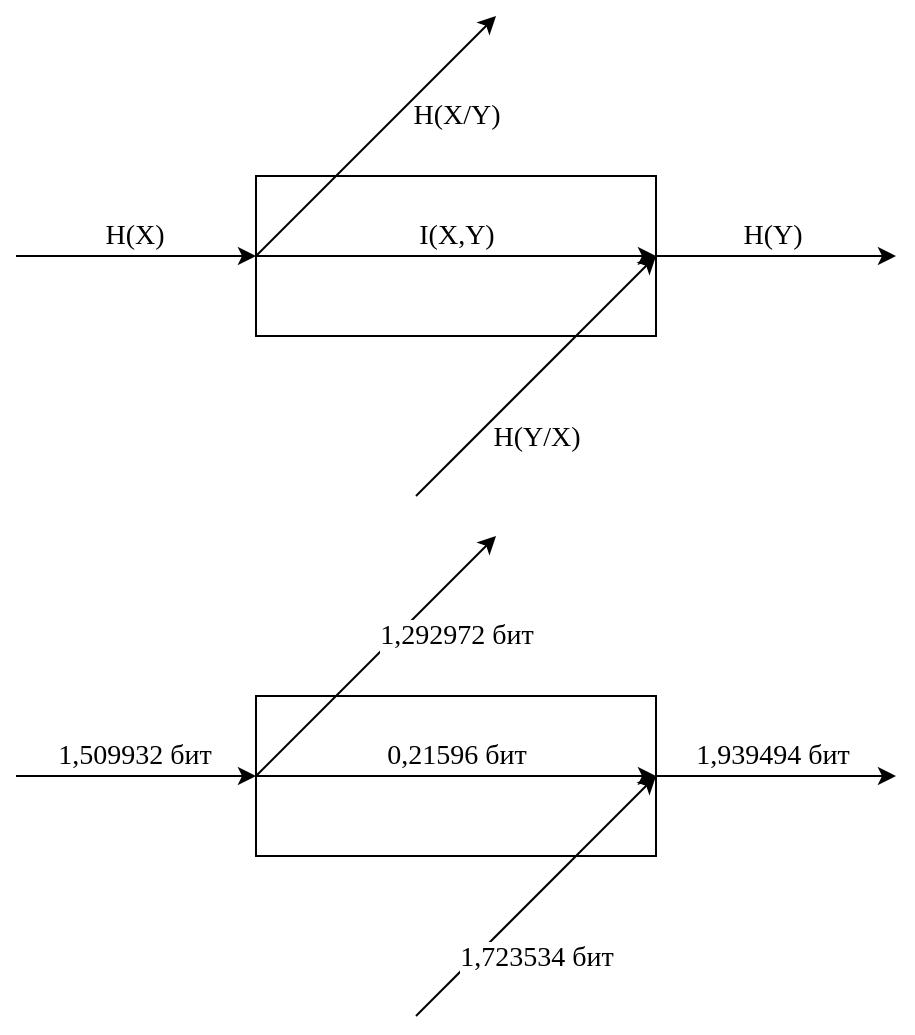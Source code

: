 <mxfile version="23.1.5" type="device">
  <diagram name="Страница — 1" id="qjwJX1G-pQkbt9RO5JUu">
    <mxGraphModel dx="658" dy="494" grid="1" gridSize="10" guides="1" tooltips="1" connect="1" arrows="1" fold="1" page="1" pageScale="1" pageWidth="827" pageHeight="1169" math="0" shadow="0">
      <root>
        <mxCell id="0" />
        <mxCell id="1" parent="0" />
        <mxCell id="G8gflZm_HVs2Sd7vuM_G-1" value="" style="rounded=0;whiteSpace=wrap;html=1;fontFamily=Times New Roman;fontSize=14;" vertex="1" parent="1">
          <mxGeometry x="280" y="320" width="200" height="80" as="geometry" />
        </mxCell>
        <mxCell id="G8gflZm_HVs2Sd7vuM_G-2" value="" style="endArrow=classic;html=1;rounded=0;entryX=0;entryY=0.5;entryDx=0;entryDy=0;fontFamily=Times New Roman;fontSize=14;" edge="1" parent="1" target="G8gflZm_HVs2Sd7vuM_G-1">
          <mxGeometry width="50" height="50" relative="1" as="geometry">
            <mxPoint x="160" y="360" as="sourcePoint" />
            <mxPoint x="240" y="360" as="targetPoint" />
          </mxGeometry>
        </mxCell>
        <mxCell id="G8gflZm_HVs2Sd7vuM_G-8" value="H(X)" style="edgeLabel;html=1;align=center;verticalAlign=middle;resizable=0;points=[];fontFamily=Times New Roman;fontSize=14;" vertex="1" connectable="0" parent="G8gflZm_HVs2Sd7vuM_G-2">
          <mxGeometry x="-0.017" y="1" relative="1" as="geometry">
            <mxPoint y="-9" as="offset" />
          </mxGeometry>
        </mxCell>
        <mxCell id="G8gflZm_HVs2Sd7vuM_G-3" value="" style="endArrow=classic;html=1;rounded=0;exitX=1;exitY=0.5;exitDx=0;exitDy=0;fontFamily=Times New Roman;fontSize=14;" edge="1" parent="1" source="G8gflZm_HVs2Sd7vuM_G-1">
          <mxGeometry width="50" height="50" relative="1" as="geometry">
            <mxPoint x="390" y="390" as="sourcePoint" />
            <mxPoint x="600" y="360" as="targetPoint" />
          </mxGeometry>
        </mxCell>
        <mxCell id="G8gflZm_HVs2Sd7vuM_G-9" value="H(Y)" style="edgeLabel;html=1;align=center;verticalAlign=middle;resizable=0;points=[];fontFamily=Times New Roman;fontSize=14;" vertex="1" connectable="0" parent="G8gflZm_HVs2Sd7vuM_G-3">
          <mxGeometry x="-0.033" y="-2" relative="1" as="geometry">
            <mxPoint y="-12" as="offset" />
          </mxGeometry>
        </mxCell>
        <mxCell id="G8gflZm_HVs2Sd7vuM_G-4" value="" style="endArrow=classic;html=1;rounded=0;exitX=0;exitY=0.5;exitDx=0;exitDy=0;entryX=1;entryY=0.5;entryDx=0;entryDy=0;elbow=horizontal;fontFamily=Times New Roman;fontSize=14;" edge="1" parent="1" source="G8gflZm_HVs2Sd7vuM_G-1" target="G8gflZm_HVs2Sd7vuM_G-1">
          <mxGeometry width="50" height="50" relative="1" as="geometry">
            <mxPoint x="390" y="390" as="sourcePoint" />
            <mxPoint x="440" y="340" as="targetPoint" />
          </mxGeometry>
        </mxCell>
        <mxCell id="G8gflZm_HVs2Sd7vuM_G-12" value="I(X,Y)" style="edgeLabel;html=1;align=center;verticalAlign=middle;resizable=0;points=[];fontFamily=Times New Roman;fontSize=14;" vertex="1" connectable="0" parent="G8gflZm_HVs2Sd7vuM_G-4">
          <mxGeometry x="0.26" y="2" relative="1" as="geometry">
            <mxPoint x="-26" y="-8" as="offset" />
          </mxGeometry>
        </mxCell>
        <mxCell id="G8gflZm_HVs2Sd7vuM_G-6" value="" style="endArrow=classic;html=1;rounded=0;fontFamily=Times New Roman;fontSize=14;" edge="1" parent="1">
          <mxGeometry width="50" height="50" relative="1" as="geometry">
            <mxPoint x="280" y="360" as="sourcePoint" />
            <mxPoint x="400" y="240" as="targetPoint" />
            <Array as="points">
              <mxPoint x="320" y="320" />
              <mxPoint x="360" y="280" />
            </Array>
          </mxGeometry>
        </mxCell>
        <mxCell id="G8gflZm_HVs2Sd7vuM_G-10" value="H(X/Y)" style="edgeLabel;html=1;align=center;verticalAlign=middle;resizable=0;points=[];fontFamily=Times New Roman;fontSize=14;" vertex="1" connectable="0" parent="G8gflZm_HVs2Sd7vuM_G-6">
          <mxGeometry x="0.111" y="-2" relative="1" as="geometry">
            <mxPoint x="32" y="-5" as="offset" />
          </mxGeometry>
        </mxCell>
        <mxCell id="G8gflZm_HVs2Sd7vuM_G-7" value="" style="endArrow=classic;html=1;rounded=0;entryX=1;entryY=0.5;entryDx=0;entryDy=0;fontFamily=Times New Roman;fontSize=14;" edge="1" parent="1" target="G8gflZm_HVs2Sd7vuM_G-1">
          <mxGeometry width="50" height="50" relative="1" as="geometry">
            <mxPoint x="360" y="480" as="sourcePoint" />
            <mxPoint x="405" y="430" as="targetPoint" />
          </mxGeometry>
        </mxCell>
        <mxCell id="G8gflZm_HVs2Sd7vuM_G-11" value="H(Y/X)" style="edgeLabel;html=1;align=center;verticalAlign=middle;resizable=0;points=[];fontFamily=Times New Roman;fontSize=14;" vertex="1" connectable="0" parent="G8gflZm_HVs2Sd7vuM_G-7">
          <mxGeometry x="-0.247" y="-1" relative="1" as="geometry">
            <mxPoint x="14" y="15" as="offset" />
          </mxGeometry>
        </mxCell>
        <mxCell id="G8gflZm_HVs2Sd7vuM_G-13" value="" style="rounded=0;whiteSpace=wrap;html=1;fontFamily=Times New Roman;fontSize=14;" vertex="1" parent="1">
          <mxGeometry x="280" y="580" width="200" height="80" as="geometry" />
        </mxCell>
        <mxCell id="G8gflZm_HVs2Sd7vuM_G-14" value="" style="endArrow=classic;html=1;rounded=0;entryX=0;entryY=0.5;entryDx=0;entryDy=0;fontFamily=Times New Roman;fontSize=14;" edge="1" parent="1" target="G8gflZm_HVs2Sd7vuM_G-13">
          <mxGeometry width="50" height="50" relative="1" as="geometry">
            <mxPoint x="160" y="620" as="sourcePoint" />
            <mxPoint x="240" y="620" as="targetPoint" />
          </mxGeometry>
        </mxCell>
        <mxCell id="G8gflZm_HVs2Sd7vuM_G-15" value="1,509932 бит" style="edgeLabel;html=1;align=center;verticalAlign=middle;resizable=0;points=[];fontFamily=Times New Roman;fontSize=14;" vertex="1" connectable="0" parent="G8gflZm_HVs2Sd7vuM_G-14">
          <mxGeometry x="-0.017" y="1" relative="1" as="geometry">
            <mxPoint y="-9" as="offset" />
          </mxGeometry>
        </mxCell>
        <mxCell id="G8gflZm_HVs2Sd7vuM_G-16" value="" style="endArrow=classic;html=1;rounded=0;exitX=1;exitY=0.5;exitDx=0;exitDy=0;fontFamily=Times New Roman;fontSize=14;" edge="1" parent="1" source="G8gflZm_HVs2Sd7vuM_G-13">
          <mxGeometry width="50" height="50" relative="1" as="geometry">
            <mxPoint x="390" y="650" as="sourcePoint" />
            <mxPoint x="600" y="620" as="targetPoint" />
          </mxGeometry>
        </mxCell>
        <mxCell id="G8gflZm_HVs2Sd7vuM_G-17" value="1,939494 бит" style="edgeLabel;html=1;align=center;verticalAlign=middle;resizable=0;points=[];fontFamily=Times New Roman;fontSize=14;" vertex="1" connectable="0" parent="G8gflZm_HVs2Sd7vuM_G-16">
          <mxGeometry x="-0.033" y="-2" relative="1" as="geometry">
            <mxPoint y="-12" as="offset" />
          </mxGeometry>
        </mxCell>
        <mxCell id="G8gflZm_HVs2Sd7vuM_G-18" value="" style="endArrow=classic;html=1;rounded=0;exitX=0;exitY=0.5;exitDx=0;exitDy=0;entryX=1;entryY=0.5;entryDx=0;entryDy=0;elbow=horizontal;fontFamily=Times New Roman;fontSize=14;" edge="1" parent="1" source="G8gflZm_HVs2Sd7vuM_G-13" target="G8gflZm_HVs2Sd7vuM_G-13">
          <mxGeometry width="50" height="50" relative="1" as="geometry">
            <mxPoint x="390" y="650" as="sourcePoint" />
            <mxPoint x="440" y="600" as="targetPoint" />
          </mxGeometry>
        </mxCell>
        <mxCell id="G8gflZm_HVs2Sd7vuM_G-19" value="0,21596 бит" style="edgeLabel;html=1;align=center;verticalAlign=middle;resizable=0;points=[];fontFamily=Times New Roman;fontSize=14;" vertex="1" connectable="0" parent="G8gflZm_HVs2Sd7vuM_G-18">
          <mxGeometry x="0.26" y="2" relative="1" as="geometry">
            <mxPoint x="-26" y="-8" as="offset" />
          </mxGeometry>
        </mxCell>
        <mxCell id="G8gflZm_HVs2Sd7vuM_G-20" value="" style="endArrow=classic;html=1;rounded=0;fontFamily=Times New Roman;fontSize=14;" edge="1" parent="1">
          <mxGeometry width="50" height="50" relative="1" as="geometry">
            <mxPoint x="280" y="620" as="sourcePoint" />
            <mxPoint x="400" y="500" as="targetPoint" />
            <Array as="points">
              <mxPoint x="320" y="580" />
              <mxPoint x="360" y="540" />
            </Array>
          </mxGeometry>
        </mxCell>
        <mxCell id="G8gflZm_HVs2Sd7vuM_G-21" value="1,292972 бит" style="edgeLabel;html=1;align=center;verticalAlign=middle;resizable=0;points=[];fontFamily=Times New Roman;fontSize=14;" vertex="1" connectable="0" parent="G8gflZm_HVs2Sd7vuM_G-20">
          <mxGeometry x="0.111" y="-2" relative="1" as="geometry">
            <mxPoint x="32" y="-5" as="offset" />
          </mxGeometry>
        </mxCell>
        <mxCell id="G8gflZm_HVs2Sd7vuM_G-22" value="" style="endArrow=classic;html=1;rounded=0;entryX=1;entryY=0.5;entryDx=0;entryDy=0;fontFamily=Times New Roman;fontSize=14;" edge="1" parent="1" target="G8gflZm_HVs2Sd7vuM_G-13">
          <mxGeometry width="50" height="50" relative="1" as="geometry">
            <mxPoint x="360" y="740" as="sourcePoint" />
            <mxPoint x="405" y="690" as="targetPoint" />
          </mxGeometry>
        </mxCell>
        <mxCell id="G8gflZm_HVs2Sd7vuM_G-23" value="1,723534 бит" style="edgeLabel;html=1;align=center;verticalAlign=middle;resizable=0;points=[];fontFamily=Times New Roman;fontSize=14;" vertex="1" connectable="0" parent="G8gflZm_HVs2Sd7vuM_G-22">
          <mxGeometry x="-0.247" y="-1" relative="1" as="geometry">
            <mxPoint x="14" y="15" as="offset" />
          </mxGeometry>
        </mxCell>
      </root>
    </mxGraphModel>
  </diagram>
</mxfile>
